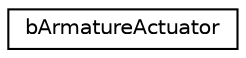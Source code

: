 digraph G
{
  edge [fontname="Helvetica",fontsize="10",labelfontname="Helvetica",labelfontsize="10"];
  node [fontname="Helvetica",fontsize="10",shape=record];
  rankdir=LR;
  Node1 [label="bArmatureActuator",height=0.2,width=0.4,color="black", fillcolor="white", style="filled",URL="$db/d53/structbArmatureActuator.html"];
}
